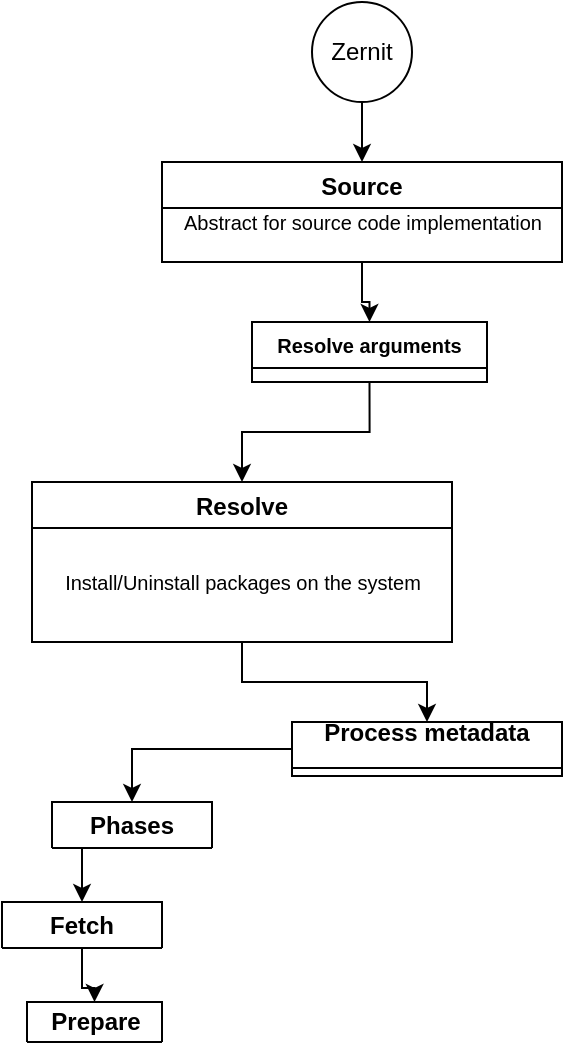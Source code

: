 <mxfile version="12.7.2" type="github">
  <diagram id="XR5g8oToN-AzZHMann27" name="Page-1">
    <mxGraphModel dx="493" dy="294" grid="1" gridSize="10" guides="1" tooltips="1" connect="1" arrows="1" fold="1" page="1" pageScale="1" pageWidth="850" pageHeight="1100" background="none" math="0" shadow="0">
      <root>
        <mxCell id="0" />
        <mxCell id="1" parent="0" />
        <mxCell id="4reyHjq-1IWQWPBtuEJG-16" style="edgeStyle=orthogonalEdgeStyle;rounded=0;orthogonalLoop=1;jettySize=auto;html=1;exitX=0.5;exitY=1;exitDx=0;exitDy=0;fontSize=10;" edge="1" parent="1" source="4reyHjq-1IWQWPBtuEJG-6" target="4reyHjq-1IWQWPBtuEJG-10">
          <mxGeometry relative="1" as="geometry" />
        </mxCell>
        <mxCell id="4reyHjq-1IWQWPBtuEJG-6" value="&lt;div&gt;Zernit&lt;/div&gt;" style="ellipse;whiteSpace=wrap;html=1;aspect=fixed;" vertex="1" parent="1">
          <mxGeometry x="410" y="310" width="50" height="50" as="geometry" />
        </mxCell>
        <mxCell id="4reyHjq-1IWQWPBtuEJG-31" style="edgeStyle=orthogonalEdgeStyle;rounded=0;orthogonalLoop=1;jettySize=auto;html=1;exitX=0.5;exitY=1;exitDx=0;exitDy=0;fontSize=10;" edge="1" parent="1" source="4reyHjq-1IWQWPBtuEJG-10" target="4reyHjq-1IWQWPBtuEJG-25">
          <mxGeometry relative="1" as="geometry" />
        </mxCell>
        <mxCell id="4reyHjq-1IWQWPBtuEJG-10" value="Source" style="swimlane;startSize=23;" vertex="1" parent="1">
          <mxGeometry x="335" y="390" width="200" height="50" as="geometry" />
        </mxCell>
        <mxCell id="4reyHjq-1IWQWPBtuEJG-12" value="&lt;div style=&quot;font-size: 10px&quot;&gt;Abstract for source code implementation&lt;/div&gt;" style="text;html=1;align=center;verticalAlign=middle;resizable=0;points=[];autosize=1;fontSize=10;" vertex="1" parent="4reyHjq-1IWQWPBtuEJG-10">
          <mxGeometry x="5" y="20" width="190" height="20" as="geometry" />
        </mxCell>
        <mxCell id="4reyHjq-1IWQWPBtuEJG-39" style="edgeStyle=orthogonalEdgeStyle;rounded=0;orthogonalLoop=1;jettySize=auto;html=1;fontSize=10;" edge="1" parent="1" source="4reyHjq-1IWQWPBtuEJG-18" target="4reyHjq-1IWQWPBtuEJG-36">
          <mxGeometry relative="1" as="geometry" />
        </mxCell>
        <mxCell id="4reyHjq-1IWQWPBtuEJG-18" value="Resolve" style="swimlane;startSize=23;" vertex="1" parent="1">
          <mxGeometry x="270" y="550" width="210" height="80" as="geometry">
            <mxRectangle x="270" y="550" width="80" height="23" as="alternateBounds" />
          </mxGeometry>
        </mxCell>
        <mxCell id="4reyHjq-1IWQWPBtuEJG-19" value="&lt;div&gt;Install/Uninstall packages on the system&lt;/div&gt;" style="text;html=1;align=center;verticalAlign=middle;resizable=0;points=[];autosize=1;fontSize=10;" vertex="1" parent="4reyHjq-1IWQWPBtuEJG-18">
          <mxGeometry x="10" y="40" width="190" height="20" as="geometry" />
        </mxCell>
        <mxCell id="4reyHjq-1IWQWPBtuEJG-32" style="edgeStyle=orthogonalEdgeStyle;rounded=0;orthogonalLoop=1;jettySize=auto;html=1;exitX=0.5;exitY=1;exitDx=0;exitDy=0;fontSize=10;" edge="1" parent="1" source="4reyHjq-1IWQWPBtuEJG-25" target="4reyHjq-1IWQWPBtuEJG-18">
          <mxGeometry relative="1" as="geometry" />
        </mxCell>
        <mxCell id="4reyHjq-1IWQWPBtuEJG-25" value="Resolve arguments" style="swimlane;startSize=23;fontSize=10;" vertex="1" collapsed="1" parent="1">
          <mxGeometry x="380" y="470" width="117.5" height="30" as="geometry">
            <mxRectangle x="210" y="460" width="405" height="80" as="alternateBounds" />
          </mxGeometry>
        </mxCell>
        <mxCell id="4reyHjq-1IWQWPBtuEJG-26" value="We are expecting subcommands to be resolved based on the amount of executables in subcom directory" style="text;align=center;verticalAlign=middle;resizable=0;points=[];autosize=1;fontSize=10;html=1;" vertex="1" parent="4reyHjq-1IWQWPBtuEJG-25">
          <mxGeometry x="-20" y="40" width="470" height="20" as="geometry" />
        </mxCell>
        <mxCell id="4reyHjq-1IWQWPBtuEJG-43" style="edgeStyle=orthogonalEdgeStyle;rounded=0;orthogonalLoop=1;jettySize=auto;html=1;exitX=0.5;exitY=1;exitDx=0;exitDy=0;entryX=0.5;entryY=0;entryDx=0;entryDy=0;fontSize=10;" edge="1" parent="1" source="4reyHjq-1IWQWPBtuEJG-33" target="4reyHjq-1IWQWPBtuEJG-41">
          <mxGeometry relative="1" as="geometry" />
        </mxCell>
        <mxCell id="4reyHjq-1IWQWPBtuEJG-33" value="Phases" style="swimlane;startSize=23;whiteSpace=wrap;" vertex="1" collapsed="1" parent="1">
          <mxGeometry x="280" y="710" width="80" height="23" as="geometry">
            <mxRectangle x="280" y="710" width="325" height="80" as="alternateBounds" />
          </mxGeometry>
        </mxCell>
        <mxCell id="4reyHjq-1IWQWPBtuEJG-34" value="&lt;div&gt;All packages goes through these phases to be processed on the system&lt;/div&gt;&lt;div&gt;&lt;br&gt;&lt;/div&gt;&lt;div&gt;These phases are expected to be hard-coded where developers can add custom phases if desired&lt;br&gt;&lt;/div&gt;" style="text;html=1;align=center;verticalAlign=middle;resizable=0;points=[];autosize=1;fontSize=10;" vertex="1" parent="4reyHjq-1IWQWPBtuEJG-33">
          <mxGeometry x="-115" y="30" width="440" height="40" as="geometry" />
        </mxCell>
        <mxCell id="4reyHjq-1IWQWPBtuEJG-40" style="edgeStyle=orthogonalEdgeStyle;rounded=0;orthogonalLoop=1;jettySize=auto;html=1;fontSize=10;" edge="1" parent="1" source="4reyHjq-1IWQWPBtuEJG-36" target="4reyHjq-1IWQWPBtuEJG-33">
          <mxGeometry relative="1" as="geometry" />
        </mxCell>
        <mxCell id="4reyHjq-1IWQWPBtuEJG-36" value="Process metadata&#xa;" style="swimlane;startSize=23;" vertex="1" collapsed="1" parent="1">
          <mxGeometry x="400" y="670" width="135" height="27" as="geometry">
            <mxRectangle x="300" y="703" width="550" height="85" as="alternateBounds" />
          </mxGeometry>
        </mxCell>
        <mxCell id="4reyHjq-1IWQWPBtuEJG-37" value="&lt;div&gt;For software to know what the package is it first needs to process metadata&lt;/div&gt;&lt;div&gt;&lt;br&gt;&lt;/div&gt;&lt;div&gt;Metadata should contain the whole tree that we expect to be changed in the system -&amp;gt; If this is not met then the resolution should fail for security reasons&lt;/div&gt;&lt;div&gt;&lt;br&gt;&lt;/div&gt;&lt;div&gt;&lt;br&gt;&lt;/div&gt;" style="text;html=1;align=center;verticalAlign=middle;resizable=0;points=[];autosize=1;fontSize=10;" vertex="1" parent="4reyHjq-1IWQWPBtuEJG-36">
          <mxGeometry x="-120" y="15" width="670" height="70" as="geometry" />
        </mxCell>
        <mxCell id="4reyHjq-1IWQWPBtuEJG-46" style="edgeStyle=orthogonalEdgeStyle;rounded=0;orthogonalLoop=1;jettySize=auto;html=1;entryX=0.5;entryY=0;entryDx=0;entryDy=0;fontSize=10;" edge="1" parent="1" source="4reyHjq-1IWQWPBtuEJG-41" target="4reyHjq-1IWQWPBtuEJG-44">
          <mxGeometry relative="1" as="geometry" />
        </mxCell>
        <mxCell id="4reyHjq-1IWQWPBtuEJG-41" value="Fetch" style="swimlane;startSize=23;whiteSpace=wrap;" vertex="1" collapsed="1" parent="1">
          <mxGeometry x="255" y="760" width="80" height="23" as="geometry">
            <mxRectangle x="330" y="697" width="325" height="63" as="alternateBounds" />
          </mxGeometry>
        </mxCell>
        <mxCell id="4reyHjq-1IWQWPBtuEJG-42" value="Phase dedicated to fetch the source/binary of the package" style="text;html=1;align=center;verticalAlign=middle;resizable=0;points=[];autosize=1;fontSize=10;" vertex="1" parent="4reyHjq-1IWQWPBtuEJG-41">
          <mxGeometry x="40" y="36" width="270" height="20" as="geometry" />
        </mxCell>
        <mxCell id="4reyHjq-1IWQWPBtuEJG-44" value="Prepare" style="swimlane;startSize=23;whiteSpace=wrap;" vertex="1" collapsed="1" parent="1">
          <mxGeometry x="267.5" y="810" width="67.5" height="20" as="geometry">
            <mxRectangle x="362.5" y="770" width="210" height="60" as="alternateBounds" />
          </mxGeometry>
        </mxCell>
        <mxCell id="4reyHjq-1IWQWPBtuEJG-45" value="Apply patches to the original source if needed" style="text;html=1;align=center;verticalAlign=middle;resizable=0;points=[];autosize=1;fontSize=10;" vertex="1" parent="4reyHjq-1IWQWPBtuEJG-44">
          <mxGeometry y="33" width="210" height="20" as="geometry" />
        </mxCell>
      </root>
    </mxGraphModel>
  </diagram>
</mxfile>

